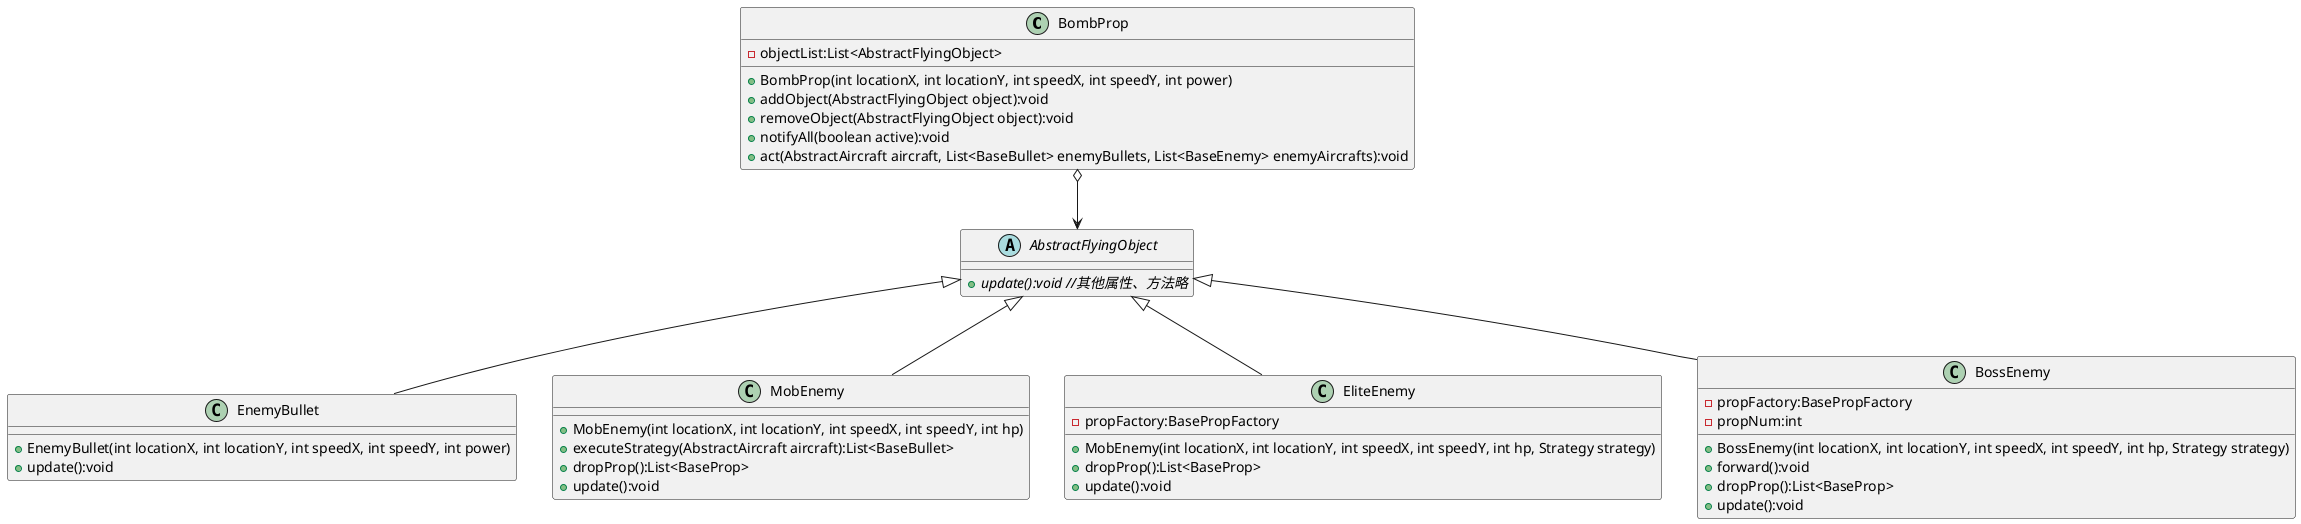 @startuml
'https://plantuml.com/class-diagram

class BombProp {
    - objectList:List<AbstractFlyingObject>
    + BombProp(int locationX, int locationY, int speedX, int speedY, int power)
    + addObject(AbstractFlyingObject object):void
    + removeObject(AbstractFlyingObject object):void
    + notifyAll(boolean active):void
    + act(AbstractAircraft aircraft, List<BaseBullet> enemyBullets, List<BaseEnemy> enemyAircrafts):void
}

abstract class AbstractFlyingObject {
    + {abstract} update():void //其他属性、方法略
}

class EnemyBullet {
    + EnemyBullet(int locationX, int locationY, int speedX, int speedY, int power)
    + update():void
}

class MobEnemy {
    + MobEnemy(int locationX, int locationY, int speedX, int speedY, int hp)
    + executeStrategy(AbstractAircraft aircraft):List<BaseBullet>
    + dropProp():List<BaseProp>
    + update():void
}

class EliteEnemy {
    - propFactory:BasePropFactory
    + MobEnemy(int locationX, int locationY, int speedX, int speedY, int hp, Strategy strategy)
    + dropProp():List<BaseProp>
    + update():void
}

class BossEnemy {
    - propFactory:BasePropFactory
    - propNum:int
    + BossEnemy(int locationX, int locationY, int speedX, int speedY, int hp, Strategy strategy)
    + forward():void
    + dropProp():List<BaseProp>
    + update():void
}

BombProp o--> AbstractFlyingObject

AbstractFlyingObject <|-- EnemyBullet
AbstractFlyingObject <|-- MobEnemy
AbstractFlyingObject <|-- EliteEnemy
AbstractFlyingObject <|-- BossEnemy

@enduml